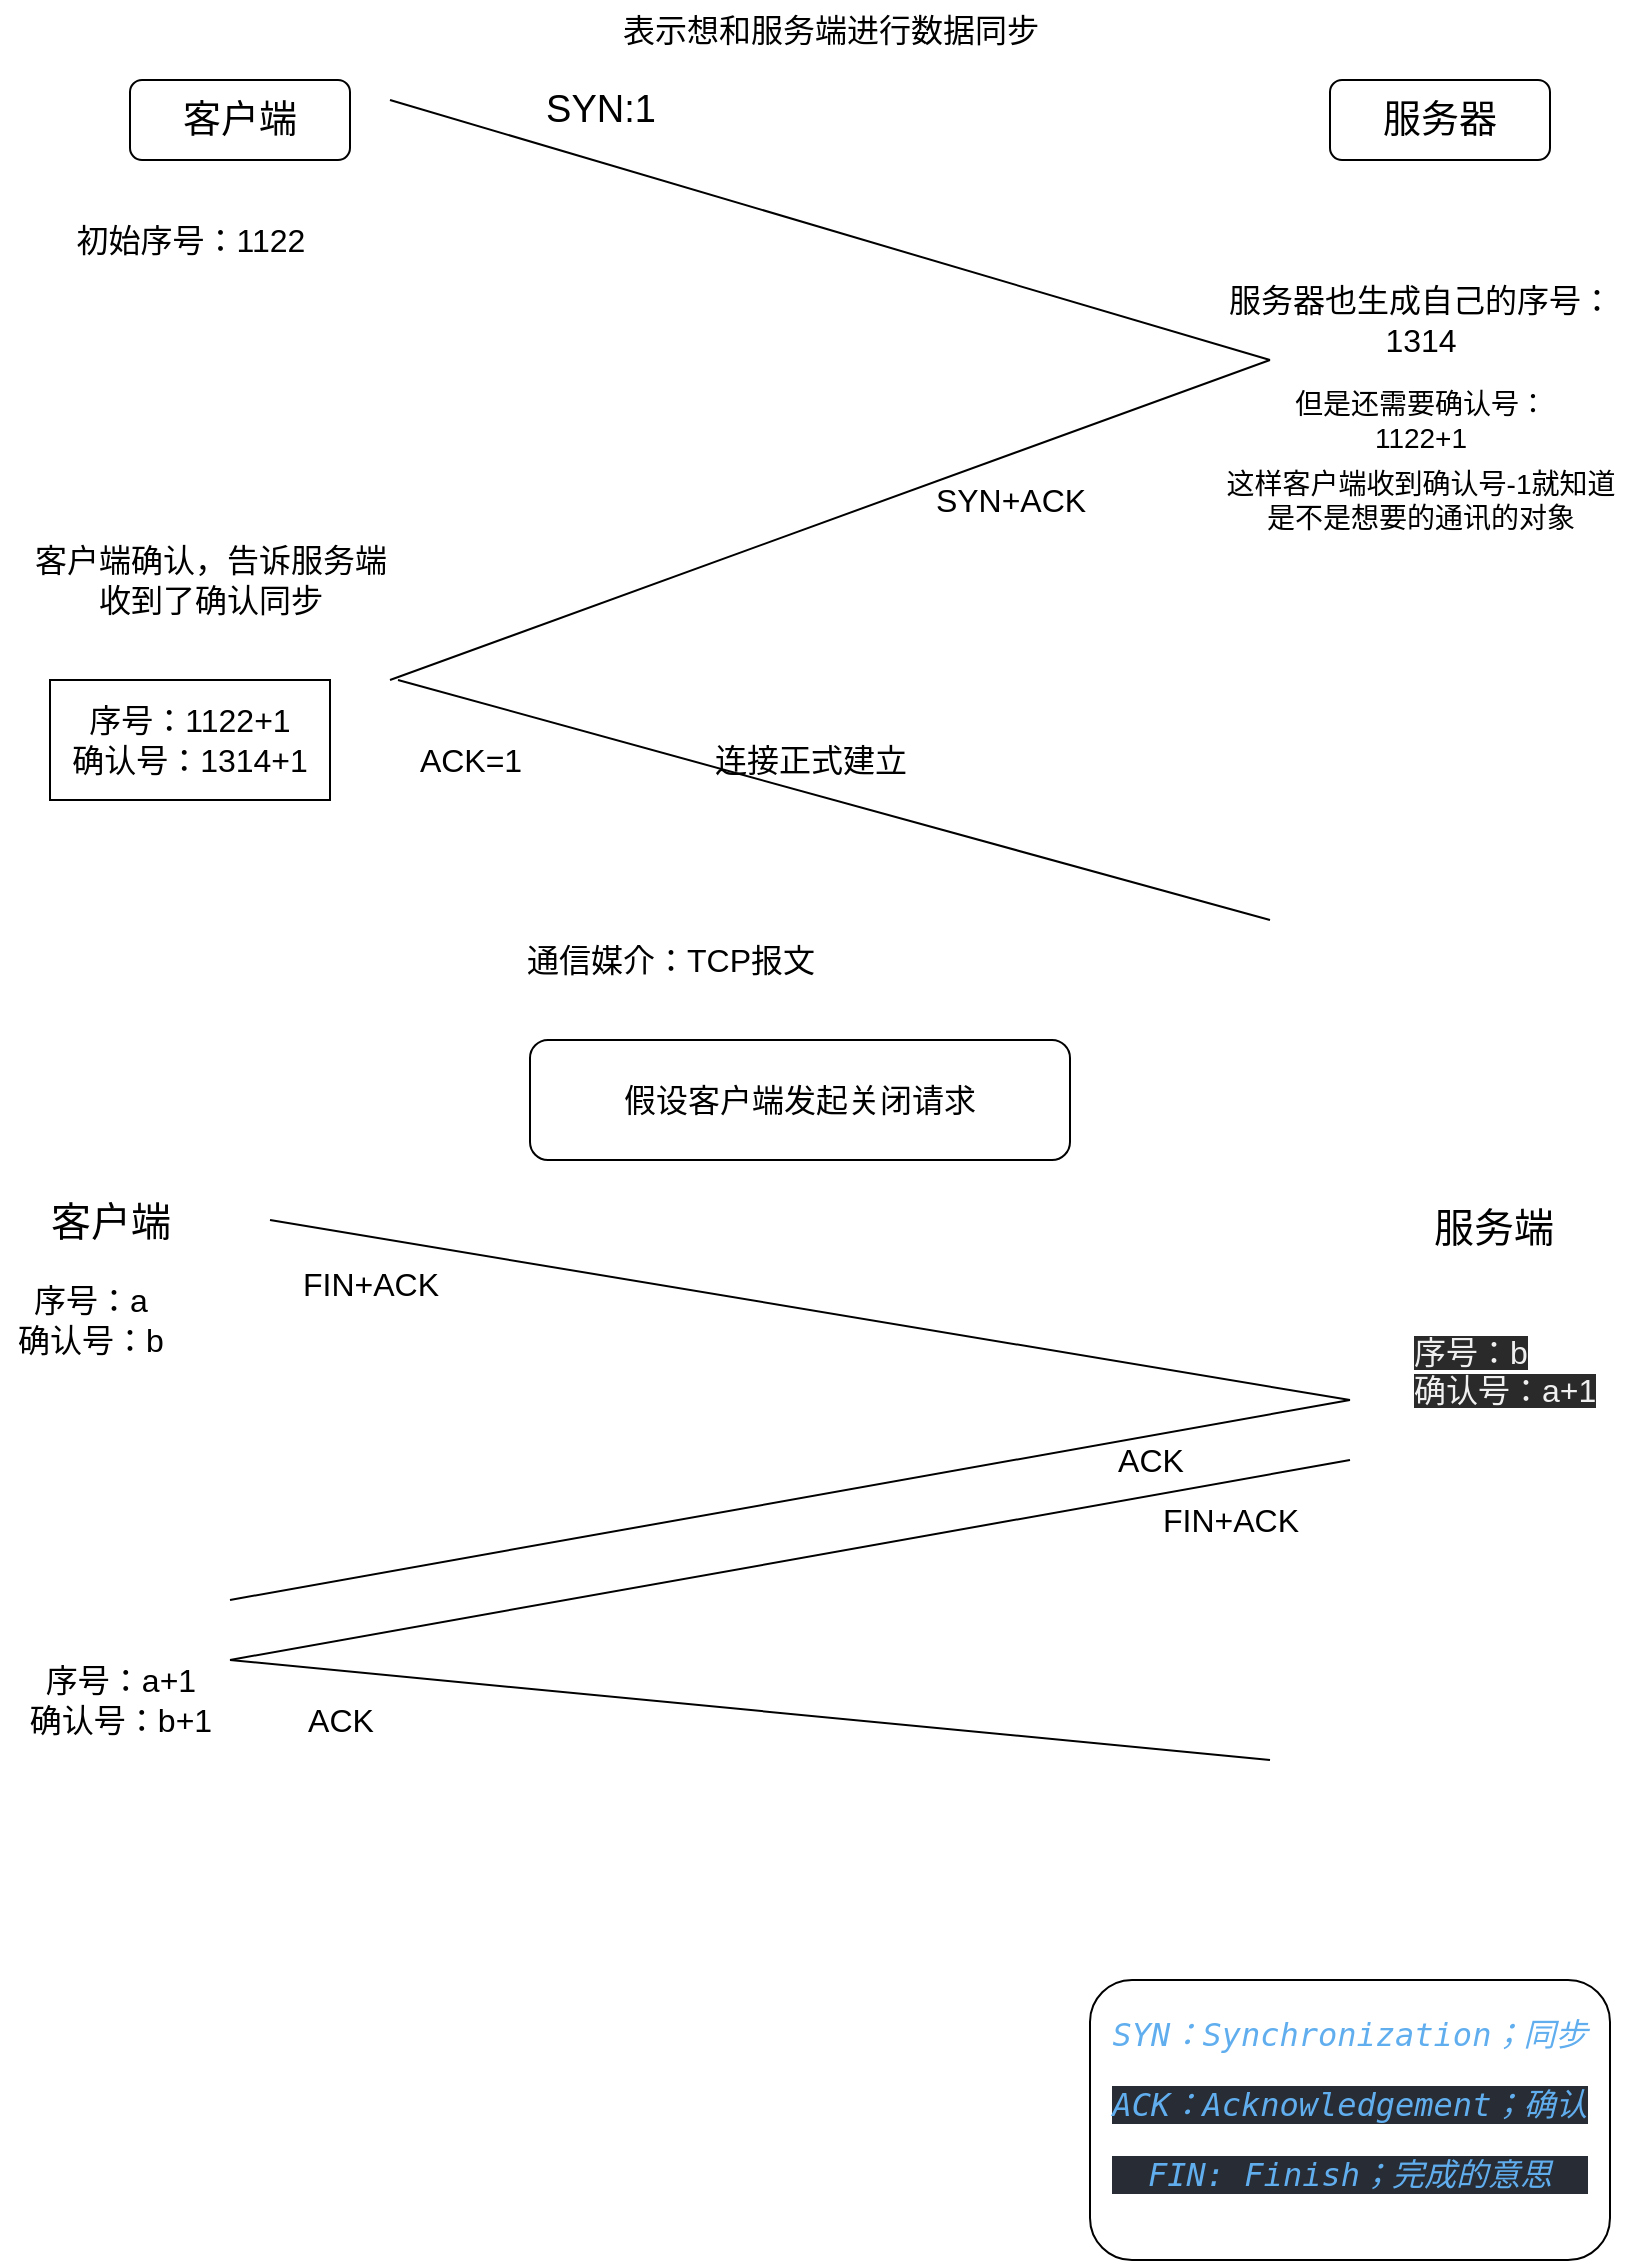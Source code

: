<mxfile>
    <diagram id="kBnWyePNq2Gw7YAeCVjJ" name="第 1 页">
        <mxGraphModel dx="926" dy="518" grid="1" gridSize="10" guides="1" tooltips="1" connect="1" arrows="1" fold="1" page="1" pageScale="1" pageWidth="827" pageHeight="1169" math="0" shadow="0">
            <root>
                <mxCell id="0"/>
                <mxCell id="1" parent="0"/>
                <mxCell id="2" value="&lt;font style=&quot;font-size: 19px&quot;&gt;客户端&lt;/font&gt;" style="rounded=1;whiteSpace=wrap;html=1;" parent="1" vertex="1">
                    <mxGeometry x="70" y="60" width="110" height="40" as="geometry"/>
                </mxCell>
                <mxCell id="3" value="&lt;font style=&quot;font-size: 19px&quot;&gt;服务器&lt;/font&gt;" style="rounded=1;whiteSpace=wrap;html=1;" parent="1" vertex="1">
                    <mxGeometry x="670" y="60" width="110" height="40" as="geometry"/>
                </mxCell>
                <mxCell id="4" value="" style="endArrow=none;html=1;fontSize=19;" parent="1" edge="1">
                    <mxGeometry width="50" height="50" relative="1" as="geometry">
                        <mxPoint x="200" y="70" as="sourcePoint"/>
                        <mxPoint x="640" y="200" as="targetPoint"/>
                    </mxGeometry>
                </mxCell>
                <mxCell id="5" value="" style="endArrow=none;html=1;fontSize=19;" parent="1" edge="1">
                    <mxGeometry width="50" height="50" relative="1" as="geometry">
                        <mxPoint x="200" y="360" as="sourcePoint"/>
                        <mxPoint x="640" y="200" as="targetPoint"/>
                    </mxGeometry>
                </mxCell>
                <mxCell id="6" value="" style="endArrow=none;html=1;fontSize=19;" parent="1" edge="1">
                    <mxGeometry width="50" height="50" relative="1" as="geometry">
                        <mxPoint x="204" y="360" as="sourcePoint"/>
                        <mxPoint x="640" y="480" as="targetPoint"/>
                    </mxGeometry>
                </mxCell>
                <mxCell id="7" value="SYN:1" style="text;html=1;align=center;verticalAlign=middle;resizable=0;points=[];autosize=1;strokeColor=none;fillColor=none;fontSize=19;" parent="1" vertex="1">
                    <mxGeometry x="270" y="60" width="70" height="30" as="geometry"/>
                </mxCell>
                <mxCell id="8" value="&lt;font style=&quot;font-size: 16px&quot;&gt;表示想和服务端进行数据同步&lt;/font&gt;" style="text;html=1;align=center;verticalAlign=middle;resizable=0;points=[];autosize=1;strokeColor=none;fillColor=none;fontSize=19;" parent="1" vertex="1">
                    <mxGeometry x="310" y="20" width="220" height="30" as="geometry"/>
                </mxCell>
                <mxCell id="10" value="初始序号：1122" style="text;html=1;align=center;verticalAlign=middle;resizable=0;points=[];autosize=1;strokeColor=none;fillColor=none;fontSize=16;" parent="1" vertex="1">
                    <mxGeometry x="35" y="130" width="130" height="20" as="geometry"/>
                </mxCell>
                <mxCell id="11" value="SYN+ACK" style="text;html=1;align=center;verticalAlign=middle;resizable=0;points=[];autosize=1;strokeColor=none;fillColor=none;fontSize=16;" parent="1" vertex="1">
                    <mxGeometry x="465" y="260" width="90" height="20" as="geometry"/>
                </mxCell>
                <mxCell id="12" value="服务器也生成自己的序号：&lt;br&gt;1314" style="text;html=1;align=center;verticalAlign=middle;resizable=0;points=[];autosize=1;strokeColor=none;fillColor=none;fontSize=16;" parent="1" vertex="1">
                    <mxGeometry x="610" y="160" width="210" height="40" as="geometry"/>
                </mxCell>
                <mxCell id="13" value="&lt;font style=&quot;font-size: 14px&quot;&gt;但是还需要确认号：&lt;br&gt;1122+1&lt;/font&gt;" style="text;html=1;align=center;verticalAlign=middle;resizable=0;points=[];autosize=1;strokeColor=none;fillColor=none;" vertex="1" parent="1">
                    <mxGeometry x="645" y="210" width="140" height="40" as="geometry"/>
                </mxCell>
                <mxCell id="14" value="这样客户端收到确认号-1就知道&lt;br&gt;是不是想要的通讯的对象" style="text;html=1;align=center;verticalAlign=middle;resizable=0;points=[];autosize=1;strokeColor=none;fillColor=none;fontSize=14;" vertex="1" parent="1">
                    <mxGeometry x="610" y="250" width="210" height="40" as="geometry"/>
                </mxCell>
                <mxCell id="15" value="&lt;font style=&quot;font-size: 16px&quot;&gt;客户端确认，告诉服务端&lt;br&gt;收到了确认同步&lt;br&gt;&lt;/font&gt;" style="text;html=1;align=center;verticalAlign=middle;resizable=0;points=[];autosize=1;strokeColor=none;fillColor=none;fontSize=14;" vertex="1" parent="1">
                    <mxGeometry x="15" y="290" width="190" height="40" as="geometry"/>
                </mxCell>
                <mxCell id="16" value="通信媒介：TCP报文" style="text;html=1;align=center;verticalAlign=middle;resizable=0;points=[];autosize=1;strokeColor=none;fillColor=none;fontSize=16;" vertex="1" parent="1">
                    <mxGeometry x="260" y="490" width="160" height="20" as="geometry"/>
                </mxCell>
                <mxCell id="17" value="ACK=1" style="text;html=1;align=center;verticalAlign=middle;resizable=0;points=[];autosize=1;strokeColor=none;fillColor=none;fontSize=16;" vertex="1" parent="1">
                    <mxGeometry x="205" y="390" width="70" height="20" as="geometry"/>
                </mxCell>
                <mxCell id="18" value="连接正式建立" style="text;html=1;align=center;verticalAlign=middle;resizable=0;points=[];autosize=1;strokeColor=none;fillColor=none;fontSize=16;" vertex="1" parent="1">
                    <mxGeometry x="355" y="390" width="110" height="20" as="geometry"/>
                </mxCell>
                <mxCell id="19" value="序号：1122+1&lt;br&gt;确认号：1314+1" style="whiteSpace=wrap;html=1;fontSize=16;" vertex="1" parent="1">
                    <mxGeometry x="30" y="360" width="140" height="60" as="geometry"/>
                </mxCell>
                <mxCell id="20" value="假设客户端发起关闭请求" style="rounded=1;whiteSpace=wrap;html=1;fontSize=16;" vertex="1" parent="1">
                    <mxGeometry x="270" y="540" width="270" height="60" as="geometry"/>
                </mxCell>
                <mxCell id="21" value="&lt;font style=&quot;font-size: 20px&quot;&gt;客户端&lt;/font&gt;" style="text;html=1;align=center;verticalAlign=middle;resizable=0;points=[];autosize=1;strokeColor=none;fillColor=none;fontSize=16;" vertex="1" parent="1">
                    <mxGeometry x="20" y="615" width="80" height="30" as="geometry"/>
                </mxCell>
                <mxCell id="22" value="" style="endArrow=none;html=1;fontSize=19;" edge="1" parent="1">
                    <mxGeometry width="50" height="50" relative="1" as="geometry">
                        <mxPoint x="140" y="630" as="sourcePoint"/>
                        <mxPoint x="680" y="720" as="targetPoint"/>
                    </mxGeometry>
                </mxCell>
                <mxCell id="23" value="&lt;font style=&quot;font-size: 16px&quot;&gt;FIN+ACK&lt;/font&gt;" style="text;html=1;align=center;verticalAlign=middle;resizable=0;points=[];autosize=1;strokeColor=none;fillColor=none;fontSize=20;" vertex="1" parent="1">
                    <mxGeometry x="150" y="645" width="80" height="30" as="geometry"/>
                </mxCell>
                <mxCell id="24" value="&lt;span style=&quot;font-family: &amp;#34;jetbrains mono&amp;#34; , monospace ; font-size: 12pt ; color: rgb(97 , 174 , 239) ; font-style: italic&quot;&gt;SYN&lt;/span&gt;&lt;span style=&quot;font-size: 12pt ; color: rgb(97 , 174 , 239) ; font-style: italic ; font-family: &amp;#34;simsun&amp;#34; , monospace&quot;&gt;：&lt;/span&gt;&lt;span style=&quot;font-family: &amp;#34;jetbrains mono&amp;#34; , monospace ; font-size: 12pt ; color: rgb(97 , 174 , 239) ; font-style: italic&quot;&gt;Synchronization&lt;/span&gt;&lt;span style=&quot;font-size: 12pt ; color: rgb(97 , 174 , 239) ; font-style: italic ; font-family: &amp;#34;simsun&amp;#34; , monospace&quot;&gt;；同步&lt;br&gt;&lt;/span&gt;&lt;pre style=&quot;background-color: #282c34 ; color: #abb2bf ; font-family: &amp;#34;jetbrains mono&amp;#34; , monospace ; font-size: 12.0pt&quot;&gt;&lt;span style=&quot;color: #61aeef ; font-style: italic&quot;&gt;ACK&lt;/span&gt;&lt;span style=&quot;color: #61aeef ; font-style: italic ; font-family: &amp;#34;simsun&amp;#34; , monospace&quot;&gt;：&lt;/span&gt;&lt;span style=&quot;color: #61aeef ; font-style: italic&quot;&gt;Acknowledgement&lt;/span&gt;&lt;span style=&quot;color: #61aeef ; font-style: italic ; font-family: &amp;#34;simsun&amp;#34; , monospace&quot;&gt;；确认&lt;/span&gt;&lt;/pre&gt;&lt;pre style=&quot;background-color: #282c34 ; color: #abb2bf ; font-family: &amp;#34;jetbrains mono&amp;#34; , monospace ; font-size: 12.0pt&quot;&gt;&lt;pre style=&quot;font-family: &amp;#34;jetbrains mono&amp;#34; , monospace ; font-size: 12pt&quot;&gt;&lt;span style=&quot;color: #61aeef ; font-style: italic&quot;&gt;FIN: &lt;/span&gt;&lt;span style=&quot;color: #61aeef ; font-style: italic&quot;&gt;Finish&lt;/span&gt;&lt;span style=&quot;color: #61aeef ; font-style: italic ; font-family: &amp;#34;simsun&amp;#34; , monospace&quot;&gt;；完成的意思&lt;/span&gt;&lt;/pre&gt;&lt;/pre&gt;" style="rounded=1;whiteSpace=wrap;html=1;fontSize=16;" vertex="1" parent="1">
                    <mxGeometry x="550" y="1010" width="260" height="140" as="geometry"/>
                </mxCell>
                <mxCell id="25" value="" style="endArrow=none;html=1;fontSize=19;" edge="1" parent="1">
                    <mxGeometry width="50" height="50" relative="1" as="geometry">
                        <mxPoint x="120" y="820" as="sourcePoint"/>
                        <mxPoint x="680" y="720" as="targetPoint"/>
                    </mxGeometry>
                </mxCell>
                <mxCell id="26" value="ACK" style="text;html=1;align=center;verticalAlign=middle;resizable=0;points=[];autosize=1;strokeColor=none;fillColor=none;fontSize=16;" vertex="1" parent="1">
                    <mxGeometry x="555" y="740" width="50" height="20" as="geometry"/>
                </mxCell>
                <mxCell id="28" value="&lt;div style=&quot;text-align: center&quot;&gt;&lt;span style=&quot;font-size: 20px&quot;&gt;&lt;font face=&quot;helvetica&quot;&gt;服务端&lt;/font&gt;&lt;/span&gt;&lt;/div&gt;" style="text;whiteSpace=wrap;html=1;fontSize=16;" vertex="1" parent="1">
                    <mxGeometry x="720" y="615" width="90" height="40" as="geometry"/>
                </mxCell>
                <mxCell id="29" value="序号：a&lt;br&gt;确认号：b" style="text;html=1;align=center;verticalAlign=middle;resizable=0;points=[];autosize=1;strokeColor=none;fillColor=none;fontSize=16;" vertex="1" parent="1">
                    <mxGeometry x="5" y="660" width="90" height="40" as="geometry"/>
                </mxCell>
                <mxCell id="30" value="&lt;span style=&quot;color: rgb(240 , 240 , 240) ; font-family: &amp;#34;helvetica&amp;#34; ; font-size: 16px ; font-style: normal ; font-weight: 400 ; letter-spacing: normal ; text-align: center ; text-indent: 0px ; text-transform: none ; word-spacing: 0px ; background-color: rgb(42 , 42 , 42) ; display: inline ; float: none&quot;&gt;序号：b&lt;/span&gt;&lt;br style=&quot;color: rgb(240 , 240 , 240) ; font-family: &amp;#34;helvetica&amp;#34; ; font-size: 16px ; font-style: normal ; font-weight: 400 ; letter-spacing: normal ; text-align: center ; text-indent: 0px ; text-transform: none ; word-spacing: 0px ; background-color: rgb(42 , 42 , 42)&quot;&gt;&lt;span style=&quot;color: rgb(240 , 240 , 240) ; font-family: &amp;#34;helvetica&amp;#34; ; font-size: 16px ; font-style: normal ; font-weight: 400 ; letter-spacing: normal ; text-align: center ; text-indent: 0px ; text-transform: none ; word-spacing: 0px ; background-color: rgb(42 , 42 , 42) ; display: inline ; float: none&quot;&gt;确认号：a+1&lt;/span&gt;" style="text;whiteSpace=wrap;html=1;fontSize=16;" vertex="1" parent="1">
                    <mxGeometry x="710" y="680" width="100" height="50" as="geometry"/>
                </mxCell>
                <mxCell id="31" value="" style="endArrow=none;html=1;fontSize=19;" edge="1" parent="1">
                    <mxGeometry width="50" height="50" relative="1" as="geometry">
                        <mxPoint x="120" y="850" as="sourcePoint"/>
                        <mxPoint x="680" y="750" as="targetPoint"/>
                    </mxGeometry>
                </mxCell>
                <mxCell id="32" value="FIN+ACK" style="text;html=1;align=center;verticalAlign=middle;resizable=0;points=[];autosize=1;strokeColor=none;fillColor=none;fontSize=16;" vertex="1" parent="1">
                    <mxGeometry x="580" y="770" width="80" height="20" as="geometry"/>
                </mxCell>
                <mxCell id="33" value="" style="endArrow=none;html=1;fontSize=19;" edge="1" parent="1">
                    <mxGeometry width="50" height="50" relative="1" as="geometry">
                        <mxPoint x="120" y="850" as="sourcePoint"/>
                        <mxPoint x="640" y="900" as="targetPoint"/>
                    </mxGeometry>
                </mxCell>
                <mxCell id="34" value="ACK" style="text;html=1;align=center;verticalAlign=middle;resizable=0;points=[];autosize=1;strokeColor=none;fillColor=none;fontSize=16;" vertex="1" parent="1">
                    <mxGeometry x="150" y="870" width="50" height="20" as="geometry"/>
                </mxCell>
                <mxCell id="35" value="序号：a+1&lt;br&gt;确认号：b+1" style="text;html=1;align=center;verticalAlign=middle;resizable=0;points=[];autosize=1;strokeColor=none;fillColor=none;fontSize=16;" vertex="1" parent="1">
                    <mxGeometry x="10" y="850" width="110" height="40" as="geometry"/>
                </mxCell>
            </root>
        </mxGraphModel>
    </diagram>
</mxfile>
